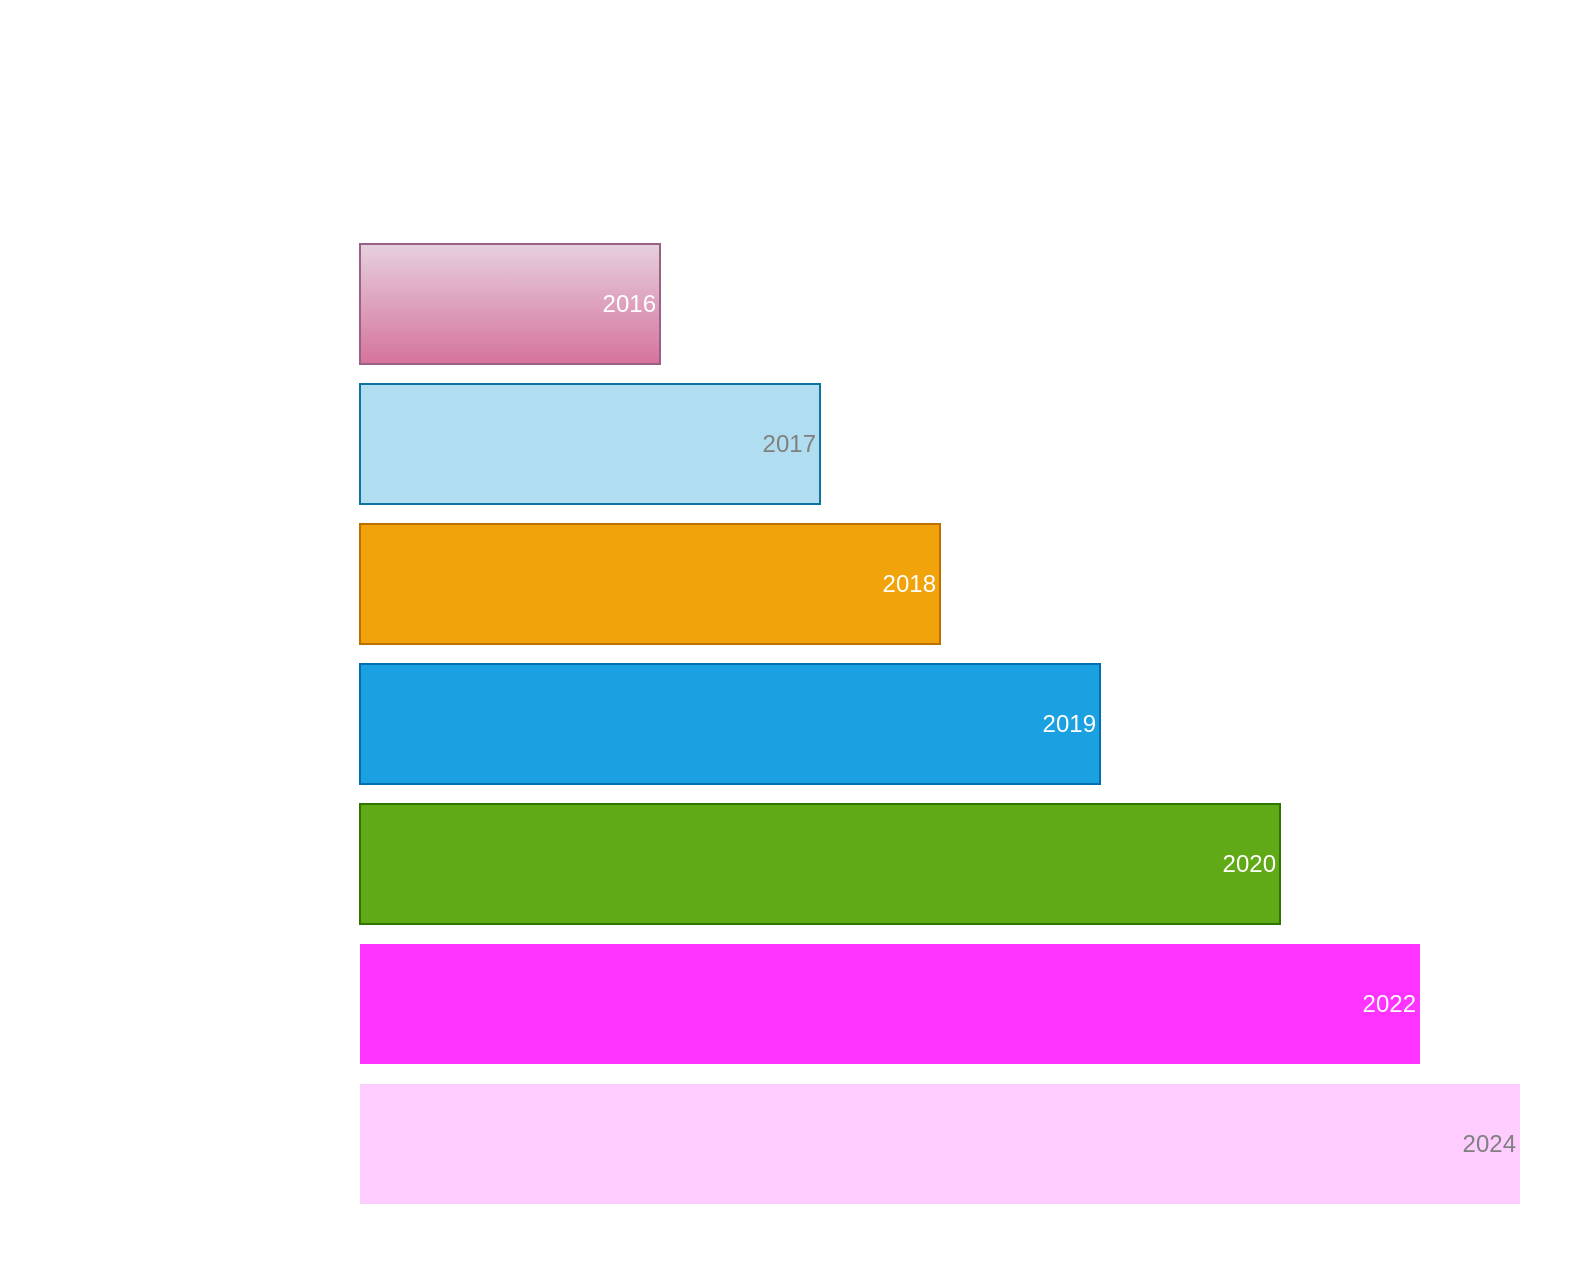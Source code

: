 <mxfile version="24.8.3">
  <diagram name="Page-1" id="cfTocXcdkWGfCCCGxetJ">
    <mxGraphModel dx="1194" dy="797" grid="1" gridSize="10" guides="1" tooltips="1" connect="1" arrows="1" fold="1" page="1" pageScale="1" pageWidth="850" pageHeight="1100" math="0" shadow="0">
      <root>
        <mxCell id="0" />
        <mxCell id="1" parent="0" />
        <mxCell id="6z2XbJUuIwLuBJUpD3I0-5" value="" style="whiteSpace=wrap;html=1;aspect=fixed;fillColor=none;strokeWidth=4;strokeColor=#FFFFFF;" vertex="1" parent="1">
          <mxGeometry x="180" y="130" width="610" height="610" as="geometry" />
        </mxCell>
        <mxCell id="6z2XbJUuIwLuBJUpD3I0-6" value="&lt;font color=&quot;#808080&quot;&gt;2024&lt;/font&gt;" style="rounded=0;whiteSpace=wrap;html=1;strokeColor=none;fillColor=#FFCCFF;align=right;" vertex="1" parent="1">
          <mxGeometry x="180" y="670" width="580" height="60" as="geometry" />
        </mxCell>
        <mxCell id="6z2XbJUuIwLuBJUpD3I0-7" value="&lt;font color=&quot;#ffffff&quot;&gt;2022&lt;/font&gt;" style="rounded=0;whiteSpace=wrap;html=1;strokeColor=none;fillColor=#FF33FF;align=right;" vertex="1" parent="1">
          <mxGeometry x="180" y="600" width="530" height="60" as="geometry" />
        </mxCell>
        <mxCell id="6z2XbJUuIwLuBJUpD3I0-8" value="2020" style="rounded=0;whiteSpace=wrap;html=1;strokeColor=#2D7600;fillColor=#60a917;fontColor=#ffffff;align=right;" vertex="1" parent="1">
          <mxGeometry x="180" y="530" width="460" height="60" as="geometry" />
        </mxCell>
        <mxCell id="6z2XbJUuIwLuBJUpD3I0-9" value="2019" style="rounded=0;whiteSpace=wrap;html=1;strokeColor=#006EAF;fillColor=#1ba1e2;fontColor=#ffffff;align=right;" vertex="1" parent="1">
          <mxGeometry x="180" y="460" width="370" height="60" as="geometry" />
        </mxCell>
        <mxCell id="6z2XbJUuIwLuBJUpD3I0-10" value="&lt;font color=&quot;#ffffff&quot;&gt;2018&lt;/font&gt;" style="rounded=0;whiteSpace=wrap;html=1;strokeColor=#BD7000;fillColor=#f0a30a;fontColor=#000000;align=right;" vertex="1" parent="1">
          <mxGeometry x="180" y="390" width="290" height="60" as="geometry" />
        </mxCell>
        <mxCell id="6z2XbJUuIwLuBJUpD3I0-11" value="&lt;font color=&quot;#808080&quot;&gt;2017&lt;/font&gt;" style="rounded=0;whiteSpace=wrap;html=1;strokeColor=#10739e;fillColor=#b1ddf0;align=right;" vertex="1" parent="1">
          <mxGeometry x="180" y="320" width="230" height="60" as="geometry" />
        </mxCell>
        <mxCell id="6z2XbJUuIwLuBJUpD3I0-12" value="&lt;font color=&quot;#ffffff&quot;&gt;2016&lt;/font&gt;" style="rounded=0;whiteSpace=wrap;html=1;strokeColor=#996185;fillColor=#e6d0de;gradientColor=#d5739d;align=right;" vertex="1" parent="1">
          <mxGeometry x="180" y="250" width="150" height="60" as="geometry" />
        </mxCell>
        <mxCell id="gVnzC9VCmv6OYlm760gN-6" value="&lt;font color=&quot;#ffffff&quot;&gt;&lt;span style=&quot;caret-color: rgb(255, 255, 255);&quot;&gt;OpenAI&#39;s GPT-4 Release&lt;/span&gt;&lt;/font&gt;" style="text;html=1;align=center;verticalAlign=middle;whiteSpace=wrap;rounded=0;" vertex="1" parent="1">
          <mxGeometry x="30" y="685" width="150" height="30" as="geometry" />
        </mxCell>
        <mxCell id="gVnzC9VCmv6OYlm760gN-7" value="&lt;font color=&quot;#ffffff&quot;&gt;&lt;span style=&quot;caret-color: rgb(255, 255, 255);&quot;&gt;OpenAI&#39;s ChatGPT&lt;/span&gt;&lt;/font&gt;" style="text;html=1;align=center;verticalAlign=middle;whiteSpace=wrap;rounded=0;" vertex="1" parent="1">
          <mxGeometry x="30" y="615" width="150" height="30" as="geometry" />
        </mxCell>
        <mxCell id="gVnzC9VCmv6OYlm760gN-8" value="&lt;font color=&quot;#ffffff&quot;&gt;&lt;span style=&quot;caret-color: rgb(255, 255, 255);&quot;&gt;GPT-3 and Multilingual Models&lt;/span&gt;&lt;/font&gt;" style="text;html=1;align=center;verticalAlign=middle;whiteSpace=wrap;rounded=0;" vertex="1" parent="1">
          <mxGeometry y="545" width="170" height="30" as="geometry" />
        </mxCell>
        <mxCell id="gVnzC9VCmv6OYlm760gN-9" value="&lt;font color=&quot;#ffffff&quot;&gt;&lt;span style=&quot;caret-color: rgb(255, 255, 255);&quot;&gt;GPT-2 by OpenAI&lt;/span&gt;&lt;/font&gt;" style="text;html=1;align=center;verticalAlign=middle;whiteSpace=wrap;rounded=0;" vertex="1" parent="1">
          <mxGeometry x="20" y="475" width="170" height="30" as="geometry" />
        </mxCell>
        <mxCell id="gVnzC9VCmv6OYlm760gN-10" value="&lt;font color=&quot;#ffffff&quot;&gt;&lt;span style=&quot;caret-color: rgb(255, 255, 255);&quot;&gt;BERT Model&lt;/span&gt;&lt;/font&gt;" style="text;html=1;align=center;verticalAlign=middle;whiteSpace=wrap;rounded=0;" vertex="1" parent="1">
          <mxGeometry x="20" y="405" width="170" height="30" as="geometry" />
        </mxCell>
        <mxCell id="gVnzC9VCmv6OYlm760gN-11" value="&lt;font color=&quot;#ffffff&quot;&gt;&lt;span style=&quot;caret-color: rgb(255, 255, 255);&quot;&gt;Transformer&amp;nbsp;Architecture&amp;nbsp;&lt;/span&gt;&lt;/font&gt;" style="text;html=1;align=center;verticalAlign=middle;whiteSpace=wrap;rounded=0;" vertex="1" parent="1">
          <mxGeometry x="20" y="335" width="170" height="30" as="geometry" />
        </mxCell>
        <mxCell id="gVnzC9VCmv6OYlm760gN-12" value="&lt;font color=&quot;#ffffff&quot;&gt;&lt;span style=&quot;caret-color: rgb(255, 255, 255);&quot;&gt;Google NMT&lt;/span&gt;&lt;/font&gt;" style="text;html=1;align=center;verticalAlign=middle;whiteSpace=wrap;rounded=0;" vertex="1" parent="1">
          <mxGeometry x="20" y="265" width="170" height="30" as="geometry" />
        </mxCell>
        <mxCell id="gVnzC9VCmv6OYlm760gN-19" value="&lt;font color=&quot;#ffffff&quot;&gt;2016&lt;/font&gt;" style="text;html=1;align=center;verticalAlign=middle;resizable=0;points=[];autosize=1;strokeColor=none;fillColor=none;" vertex="1" parent="1">
          <mxGeometry x="180" y="740" width="50" height="30" as="geometry" />
        </mxCell>
        <mxCell id="gVnzC9VCmv6OYlm760gN-20" value="&lt;font color=&quot;#ffffff&quot;&gt;2017&lt;/font&gt;" style="text;html=1;align=center;verticalAlign=middle;resizable=0;points=[];autosize=1;strokeColor=none;fillColor=none;" vertex="1" parent="1">
          <mxGeometry x="250" y="740" width="50" height="30" as="geometry" />
        </mxCell>
        <mxCell id="gVnzC9VCmv6OYlm760gN-21" value="&lt;font color=&quot;#ffffff&quot;&gt;2018&lt;/font&gt;" style="text;html=1;align=center;verticalAlign=middle;resizable=0;points=[];autosize=1;strokeColor=none;fillColor=none;" vertex="1" parent="1">
          <mxGeometry x="320" y="740" width="50" height="30" as="geometry" />
        </mxCell>
        <mxCell id="gVnzC9VCmv6OYlm760gN-22" value="&lt;font color=&quot;#ffffff&quot;&gt;2019&lt;/font&gt;" style="text;html=1;align=center;verticalAlign=middle;resizable=0;points=[];autosize=1;strokeColor=none;fillColor=none;" vertex="1" parent="1">
          <mxGeometry x="390" y="740" width="50" height="30" as="geometry" />
        </mxCell>
        <mxCell id="gVnzC9VCmv6OYlm760gN-23" value="&lt;font color=&quot;#ffffff&quot;&gt;2020&lt;/font&gt;" style="text;html=1;align=center;verticalAlign=middle;resizable=0;points=[];autosize=1;strokeColor=none;fillColor=none;" vertex="1" parent="1">
          <mxGeometry x="470" y="740" width="50" height="30" as="geometry" />
        </mxCell>
        <mxCell id="gVnzC9VCmv6OYlm760gN-24" value="&lt;font color=&quot;#ffffff&quot;&gt;2021&lt;/font&gt;" style="text;html=1;align=center;verticalAlign=middle;resizable=0;points=[];autosize=1;strokeColor=none;fillColor=none;" vertex="1" parent="1">
          <mxGeometry x="550" y="740" width="50" height="30" as="geometry" />
        </mxCell>
        <mxCell id="gVnzC9VCmv6OYlm760gN-25" value="&lt;font color=&quot;#ffffff&quot;&gt;2022&lt;/font&gt;" style="text;html=1;align=center;verticalAlign=middle;resizable=0;points=[];autosize=1;strokeColor=none;fillColor=none;" vertex="1" parent="1">
          <mxGeometry x="620" y="740" width="50" height="30" as="geometry" />
        </mxCell>
        <mxCell id="gVnzC9VCmv6OYlm760gN-26" value="&lt;font color=&quot;#ffffff&quot;&gt;2023&lt;/font&gt;" style="text;html=1;align=center;verticalAlign=middle;resizable=0;points=[];autosize=1;strokeColor=none;fillColor=none;" vertex="1" parent="1">
          <mxGeometry x="680" y="740" width="50" height="30" as="geometry" />
        </mxCell>
        <mxCell id="gVnzC9VCmv6OYlm760gN-27" value="&lt;font color=&quot;#ffffff&quot;&gt;2024&lt;/font&gt;" style="text;html=1;align=center;verticalAlign=middle;resizable=0;points=[];autosize=1;strokeColor=none;fillColor=none;" vertex="1" parent="1">
          <mxGeometry x="730" y="740" width="50" height="30" as="geometry" />
        </mxCell>
      </root>
    </mxGraphModel>
  </diagram>
</mxfile>
